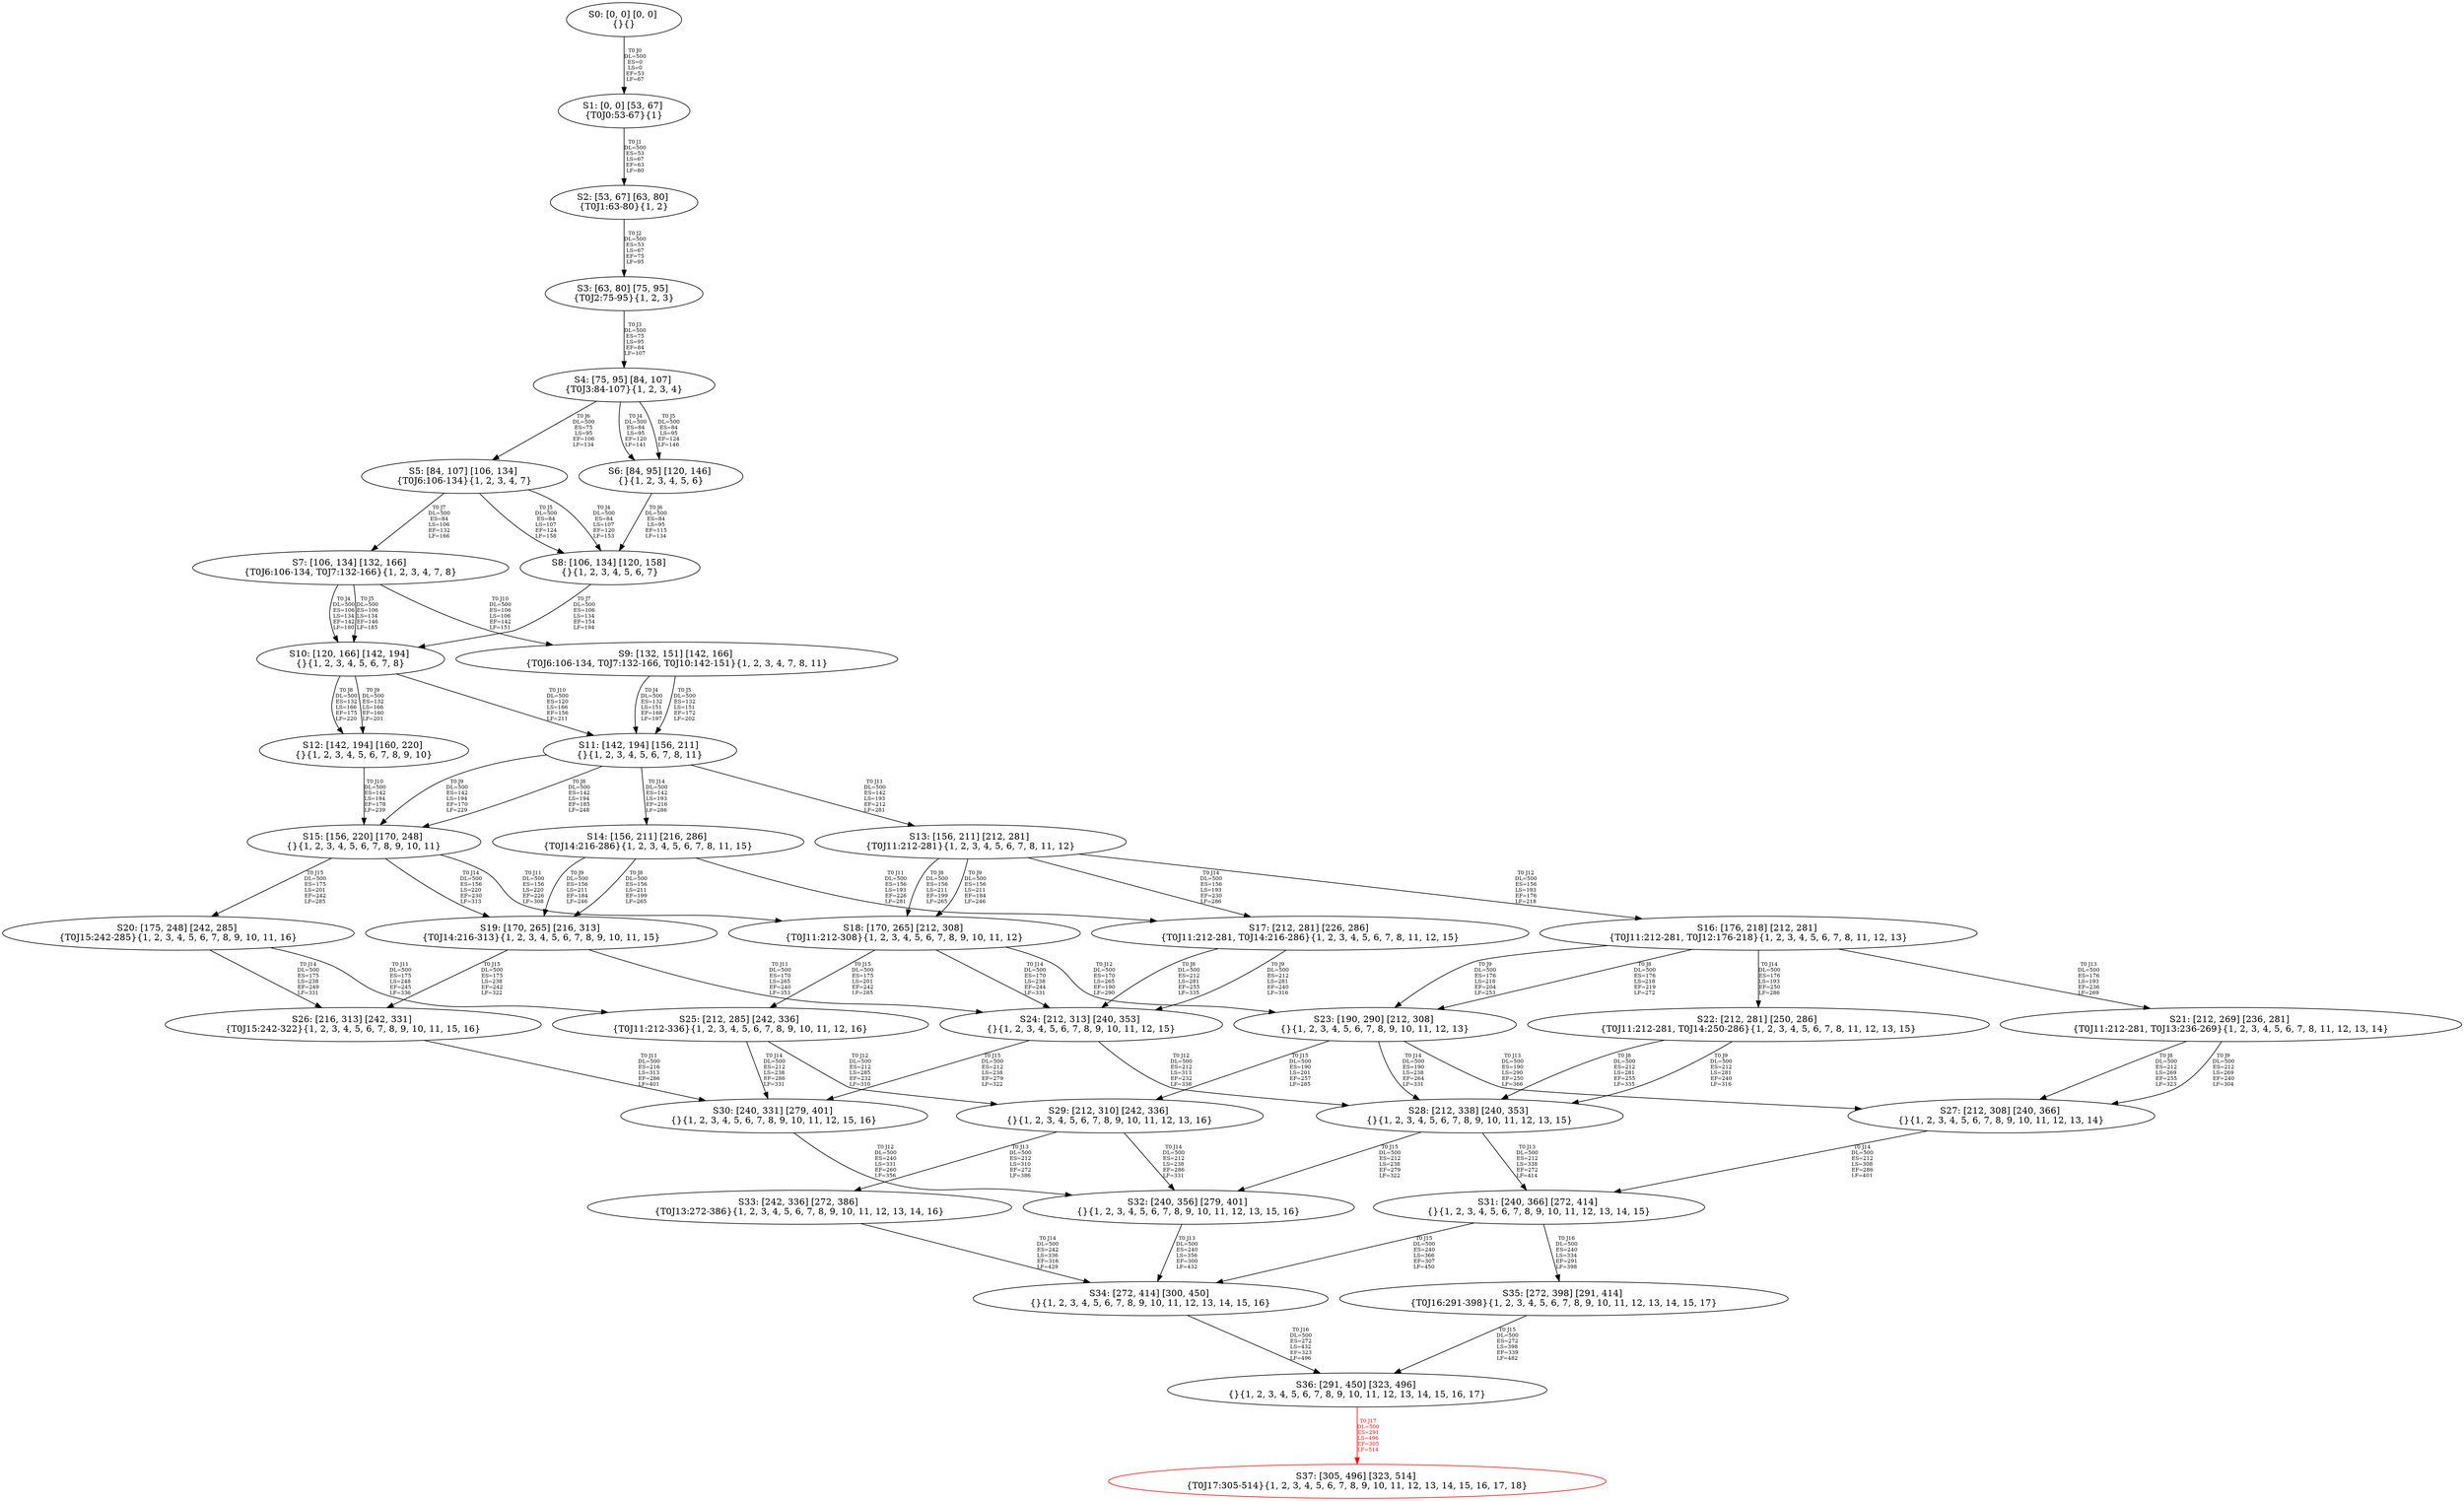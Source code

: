 digraph {
	S0[label="S0: [0, 0] [0, 0] \n{}{}"];
	S1[label="S1: [0, 0] [53, 67] \n{T0J0:53-67}{1}"];
	S2[label="S2: [53, 67] [63, 80] \n{T0J1:63-80}{1, 2}"];
	S3[label="S3: [63, 80] [75, 95] \n{T0J2:75-95}{1, 2, 3}"];
	S4[label="S4: [75, 95] [84, 107] \n{T0J3:84-107}{1, 2, 3, 4}"];
	S5[label="S5: [84, 107] [106, 134] \n{T0J6:106-134}{1, 2, 3, 4, 7}"];
	S6[label="S6: [84, 95] [120, 146] \n{}{1, 2, 3, 4, 5, 6}"];
	S7[label="S7: [106, 134] [132, 166] \n{T0J6:106-134, T0J7:132-166}{1, 2, 3, 4, 7, 8}"];
	S8[label="S8: [106, 134] [120, 158] \n{}{1, 2, 3, 4, 5, 6, 7}"];
	S9[label="S9: [132, 151] [142, 166] \n{T0J6:106-134, T0J7:132-166, T0J10:142-151}{1, 2, 3, 4, 7, 8, 11}"];
	S10[label="S10: [120, 166] [142, 194] \n{}{1, 2, 3, 4, 5, 6, 7, 8}"];
	S11[label="S11: [142, 194] [156, 211] \n{}{1, 2, 3, 4, 5, 6, 7, 8, 11}"];
	S12[label="S12: [142, 194] [160, 220] \n{}{1, 2, 3, 4, 5, 6, 7, 8, 9, 10}"];
	S13[label="S13: [156, 211] [212, 281] \n{T0J11:212-281}{1, 2, 3, 4, 5, 6, 7, 8, 11, 12}"];
	S14[label="S14: [156, 211] [216, 286] \n{T0J14:216-286}{1, 2, 3, 4, 5, 6, 7, 8, 11, 15}"];
	S15[label="S15: [156, 220] [170, 248] \n{}{1, 2, 3, 4, 5, 6, 7, 8, 9, 10, 11}"];
	S16[label="S16: [176, 218] [212, 281] \n{T0J11:212-281, T0J12:176-218}{1, 2, 3, 4, 5, 6, 7, 8, 11, 12, 13}"];
	S17[label="S17: [212, 281] [226, 286] \n{T0J11:212-281, T0J14:216-286}{1, 2, 3, 4, 5, 6, 7, 8, 11, 12, 15}"];
	S18[label="S18: [170, 265] [212, 308] \n{T0J11:212-308}{1, 2, 3, 4, 5, 6, 7, 8, 9, 10, 11, 12}"];
	S19[label="S19: [170, 265] [216, 313] \n{T0J14:216-313}{1, 2, 3, 4, 5, 6, 7, 8, 9, 10, 11, 15}"];
	S20[label="S20: [175, 248] [242, 285] \n{T0J15:242-285}{1, 2, 3, 4, 5, 6, 7, 8, 9, 10, 11, 16}"];
	S21[label="S21: [212, 269] [236, 281] \n{T0J11:212-281, T0J13:236-269}{1, 2, 3, 4, 5, 6, 7, 8, 11, 12, 13, 14}"];
	S22[label="S22: [212, 281] [250, 286] \n{T0J11:212-281, T0J14:250-286}{1, 2, 3, 4, 5, 6, 7, 8, 11, 12, 13, 15}"];
	S23[label="S23: [190, 290] [212, 308] \n{}{1, 2, 3, 4, 5, 6, 7, 8, 9, 10, 11, 12, 13}"];
	S24[label="S24: [212, 313] [240, 353] \n{}{1, 2, 3, 4, 5, 6, 7, 8, 9, 10, 11, 12, 15}"];
	S25[label="S25: [212, 285] [242, 336] \n{T0J11:212-336}{1, 2, 3, 4, 5, 6, 7, 8, 9, 10, 11, 12, 16}"];
	S26[label="S26: [216, 313] [242, 331] \n{T0J15:242-322}{1, 2, 3, 4, 5, 6, 7, 8, 9, 10, 11, 15, 16}"];
	S27[label="S27: [212, 308] [240, 366] \n{}{1, 2, 3, 4, 5, 6, 7, 8, 9, 10, 11, 12, 13, 14}"];
	S28[label="S28: [212, 338] [240, 353] \n{}{1, 2, 3, 4, 5, 6, 7, 8, 9, 10, 11, 12, 13, 15}"];
	S29[label="S29: [212, 310] [242, 336] \n{}{1, 2, 3, 4, 5, 6, 7, 8, 9, 10, 11, 12, 13, 16}"];
	S30[label="S30: [240, 331] [279, 401] \n{}{1, 2, 3, 4, 5, 6, 7, 8, 9, 10, 11, 12, 15, 16}"];
	S31[label="S31: [240, 366] [272, 414] \n{}{1, 2, 3, 4, 5, 6, 7, 8, 9, 10, 11, 12, 13, 14, 15}"];
	S32[label="S32: [240, 356] [279, 401] \n{}{1, 2, 3, 4, 5, 6, 7, 8, 9, 10, 11, 12, 13, 15, 16}"];
	S33[label="S33: [242, 336] [272, 386] \n{T0J13:272-386}{1, 2, 3, 4, 5, 6, 7, 8, 9, 10, 11, 12, 13, 14, 16}"];
	S34[label="S34: [272, 414] [300, 450] \n{}{1, 2, 3, 4, 5, 6, 7, 8, 9, 10, 11, 12, 13, 14, 15, 16}"];
	S35[label="S35: [272, 398] [291, 414] \n{T0J16:291-398}{1, 2, 3, 4, 5, 6, 7, 8, 9, 10, 11, 12, 13, 14, 15, 17}"];
	S36[label="S36: [291, 450] [323, 496] \n{}{1, 2, 3, 4, 5, 6, 7, 8, 9, 10, 11, 12, 13, 14, 15, 16, 17}"];
	S37[label="S37: [305, 496] [323, 514] \n{T0J17:305-514}{1, 2, 3, 4, 5, 6, 7, 8, 9, 10, 11, 12, 13, 14, 15, 16, 17, 18}"];
	S0 -> S1[label="T0 J0\nDL=500\nES=0\nLS=0\nEF=53\nLF=67",fontsize=8];
	S1 -> S2[label="T0 J1\nDL=500\nES=53\nLS=67\nEF=63\nLF=80",fontsize=8];
	S2 -> S3[label="T0 J2\nDL=500\nES=53\nLS=67\nEF=75\nLF=95",fontsize=8];
	S3 -> S4[label="T0 J3\nDL=500\nES=75\nLS=95\nEF=84\nLF=107",fontsize=8];
	S4 -> S6[label="T0 J4\nDL=500\nES=84\nLS=95\nEF=120\nLF=141",fontsize=8];
	S4 -> S6[label="T0 J5\nDL=500\nES=84\nLS=95\nEF=124\nLF=146",fontsize=8];
	S4 -> S5[label="T0 J6\nDL=500\nES=75\nLS=95\nEF=106\nLF=134",fontsize=8];
	S5 -> S8[label="T0 J4\nDL=500\nES=84\nLS=107\nEF=120\nLF=153",fontsize=8];
	S5 -> S8[label="T0 J5\nDL=500\nES=84\nLS=107\nEF=124\nLF=158",fontsize=8];
	S5 -> S7[label="T0 J7\nDL=500\nES=84\nLS=106\nEF=132\nLF=166",fontsize=8];
	S6 -> S8[label="T0 J6\nDL=500\nES=84\nLS=95\nEF=115\nLF=134",fontsize=8];
	S7 -> S10[label="T0 J4\nDL=500\nES=106\nLS=134\nEF=142\nLF=180",fontsize=8];
	S7 -> S10[label="T0 J5\nDL=500\nES=106\nLS=134\nEF=146\nLF=185",fontsize=8];
	S7 -> S9[label="T0 J10\nDL=500\nES=106\nLS=106\nEF=142\nLF=151",fontsize=8];
	S8 -> S10[label="T0 J7\nDL=500\nES=106\nLS=134\nEF=154\nLF=194",fontsize=8];
	S9 -> S11[label="T0 J4\nDL=500\nES=132\nLS=151\nEF=168\nLF=197",fontsize=8];
	S9 -> S11[label="T0 J5\nDL=500\nES=132\nLS=151\nEF=172\nLF=202",fontsize=8];
	S10 -> S12[label="T0 J8\nDL=500\nES=132\nLS=166\nEF=175\nLF=220",fontsize=8];
	S10 -> S12[label="T0 J9\nDL=500\nES=132\nLS=166\nEF=160\nLF=201",fontsize=8];
	S10 -> S11[label="T0 J10\nDL=500\nES=120\nLS=166\nEF=156\nLF=211",fontsize=8];
	S11 -> S15[label="T0 J8\nDL=500\nES=142\nLS=194\nEF=185\nLF=248",fontsize=8];
	S11 -> S15[label="T0 J9\nDL=500\nES=142\nLS=194\nEF=170\nLF=229",fontsize=8];
	S11 -> S13[label="T0 J11\nDL=500\nES=142\nLS=193\nEF=212\nLF=281",fontsize=8];
	S11 -> S14[label="T0 J14\nDL=500\nES=142\nLS=193\nEF=216\nLF=286",fontsize=8];
	S12 -> S15[label="T0 J10\nDL=500\nES=142\nLS=194\nEF=178\nLF=239",fontsize=8];
	S13 -> S18[label="T0 J8\nDL=500\nES=156\nLS=211\nEF=199\nLF=265",fontsize=8];
	S13 -> S18[label="T0 J9\nDL=500\nES=156\nLS=211\nEF=184\nLF=246",fontsize=8];
	S13 -> S16[label="T0 J12\nDL=500\nES=156\nLS=193\nEF=176\nLF=218",fontsize=8];
	S13 -> S17[label="T0 J14\nDL=500\nES=156\nLS=193\nEF=230\nLF=286",fontsize=8];
	S14 -> S19[label="T0 J8\nDL=500\nES=156\nLS=211\nEF=199\nLF=265",fontsize=8];
	S14 -> S19[label="T0 J9\nDL=500\nES=156\nLS=211\nEF=184\nLF=246",fontsize=8];
	S14 -> S17[label="T0 J11\nDL=500\nES=156\nLS=193\nEF=226\nLF=281",fontsize=8];
	S15 -> S18[label="T0 J11\nDL=500\nES=156\nLS=220\nEF=226\nLF=308",fontsize=8];
	S15 -> S19[label="T0 J14\nDL=500\nES=156\nLS=220\nEF=230\nLF=313",fontsize=8];
	S15 -> S20[label="T0 J15\nDL=500\nES=175\nLS=201\nEF=242\nLF=285",fontsize=8];
	S16 -> S23[label="T0 J8\nDL=500\nES=176\nLS=218\nEF=219\nLF=272",fontsize=8];
	S16 -> S23[label="T0 J9\nDL=500\nES=176\nLS=218\nEF=204\nLF=253",fontsize=8];
	S16 -> S21[label="T0 J13\nDL=500\nES=176\nLS=193\nEF=236\nLF=269",fontsize=8];
	S16 -> S22[label="T0 J14\nDL=500\nES=176\nLS=193\nEF=250\nLF=286",fontsize=8];
	S17 -> S24[label="T0 J8\nDL=500\nES=212\nLS=281\nEF=255\nLF=335",fontsize=8];
	S17 -> S24[label="T0 J9\nDL=500\nES=212\nLS=281\nEF=240\nLF=316",fontsize=8];
	S18 -> S23[label="T0 J12\nDL=500\nES=170\nLS=265\nEF=190\nLF=290",fontsize=8];
	S18 -> S24[label="T0 J14\nDL=500\nES=170\nLS=238\nEF=244\nLF=331",fontsize=8];
	S18 -> S25[label="T0 J15\nDL=500\nES=175\nLS=201\nEF=242\nLF=285",fontsize=8];
	S19 -> S24[label="T0 J11\nDL=500\nES=170\nLS=265\nEF=240\nLF=353",fontsize=8];
	S19 -> S26[label="T0 J15\nDL=500\nES=175\nLS=238\nEF=242\nLF=322",fontsize=8];
	S20 -> S25[label="T0 J11\nDL=500\nES=175\nLS=248\nEF=245\nLF=336",fontsize=8];
	S20 -> S26[label="T0 J14\nDL=500\nES=175\nLS=238\nEF=249\nLF=331",fontsize=8];
	S21 -> S27[label="T0 J8\nDL=500\nES=212\nLS=269\nEF=255\nLF=323",fontsize=8];
	S21 -> S27[label="T0 J9\nDL=500\nES=212\nLS=269\nEF=240\nLF=304",fontsize=8];
	S22 -> S28[label="T0 J8\nDL=500\nES=212\nLS=281\nEF=255\nLF=335",fontsize=8];
	S22 -> S28[label="T0 J9\nDL=500\nES=212\nLS=281\nEF=240\nLF=316",fontsize=8];
	S23 -> S27[label="T0 J13\nDL=500\nES=190\nLS=290\nEF=250\nLF=366",fontsize=8];
	S23 -> S28[label="T0 J14\nDL=500\nES=190\nLS=238\nEF=264\nLF=331",fontsize=8];
	S23 -> S29[label="T0 J15\nDL=500\nES=190\nLS=201\nEF=257\nLF=285",fontsize=8];
	S24 -> S28[label="T0 J12\nDL=500\nES=212\nLS=313\nEF=232\nLF=338",fontsize=8];
	S24 -> S30[label="T0 J15\nDL=500\nES=212\nLS=238\nEF=279\nLF=322",fontsize=8];
	S25 -> S29[label="T0 J12\nDL=500\nES=212\nLS=285\nEF=232\nLF=310",fontsize=8];
	S25 -> S30[label="T0 J14\nDL=500\nES=212\nLS=238\nEF=286\nLF=331",fontsize=8];
	S26 -> S30[label="T0 J11\nDL=500\nES=216\nLS=313\nEF=286\nLF=401",fontsize=8];
	S27 -> S31[label="T0 J14\nDL=500\nES=212\nLS=308\nEF=286\nLF=401",fontsize=8];
	S28 -> S31[label="T0 J13\nDL=500\nES=212\nLS=338\nEF=272\nLF=414",fontsize=8];
	S28 -> S32[label="T0 J15\nDL=500\nES=212\nLS=238\nEF=279\nLF=322",fontsize=8];
	S29 -> S33[label="T0 J13\nDL=500\nES=212\nLS=310\nEF=272\nLF=386",fontsize=8];
	S29 -> S32[label="T0 J14\nDL=500\nES=212\nLS=238\nEF=286\nLF=331",fontsize=8];
	S30 -> S32[label="T0 J12\nDL=500\nES=240\nLS=331\nEF=260\nLF=356",fontsize=8];
	S31 -> S34[label="T0 J15\nDL=500\nES=240\nLS=366\nEF=307\nLF=450",fontsize=8];
	S31 -> S35[label="T0 J16\nDL=500\nES=240\nLS=334\nEF=291\nLF=398",fontsize=8];
	S32 -> S34[label="T0 J13\nDL=500\nES=240\nLS=356\nEF=300\nLF=432",fontsize=8];
	S33 -> S34[label="T0 J14\nDL=500\nES=242\nLS=336\nEF=316\nLF=429",fontsize=8];
	S34 -> S36[label="T0 J16\nDL=500\nES=272\nLS=432\nEF=323\nLF=496",fontsize=8];
	S35 -> S36[label="T0 J15\nDL=500\nES=272\nLS=398\nEF=339\nLF=482",fontsize=8];
	S36 -> S37[label="T0 J17\nDL=500\nES=291\nLS=496\nEF=305\nLF=514",color=Red,fontcolor=Red,fontsize=8];
S37[color=Red];
}
